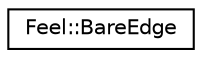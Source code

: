 digraph "Graphical Class Hierarchy"
{
 // LATEX_PDF_SIZE
  edge [fontname="Helvetica",fontsize="10",labelfontname="Helvetica",labelfontsize="10"];
  node [fontname="Helvetica",fontsize="10",shape=record];
  rankdir="LR";
  Node0 [label="Feel::BareEdge",height=0.2,width=0.4,color="black", fillcolor="white", style="filled",URL="$structFeel_1_1BareEdge.html",tooltip="The Edge basis class It contains the attributes common to all Edges In particular,..."];
}
